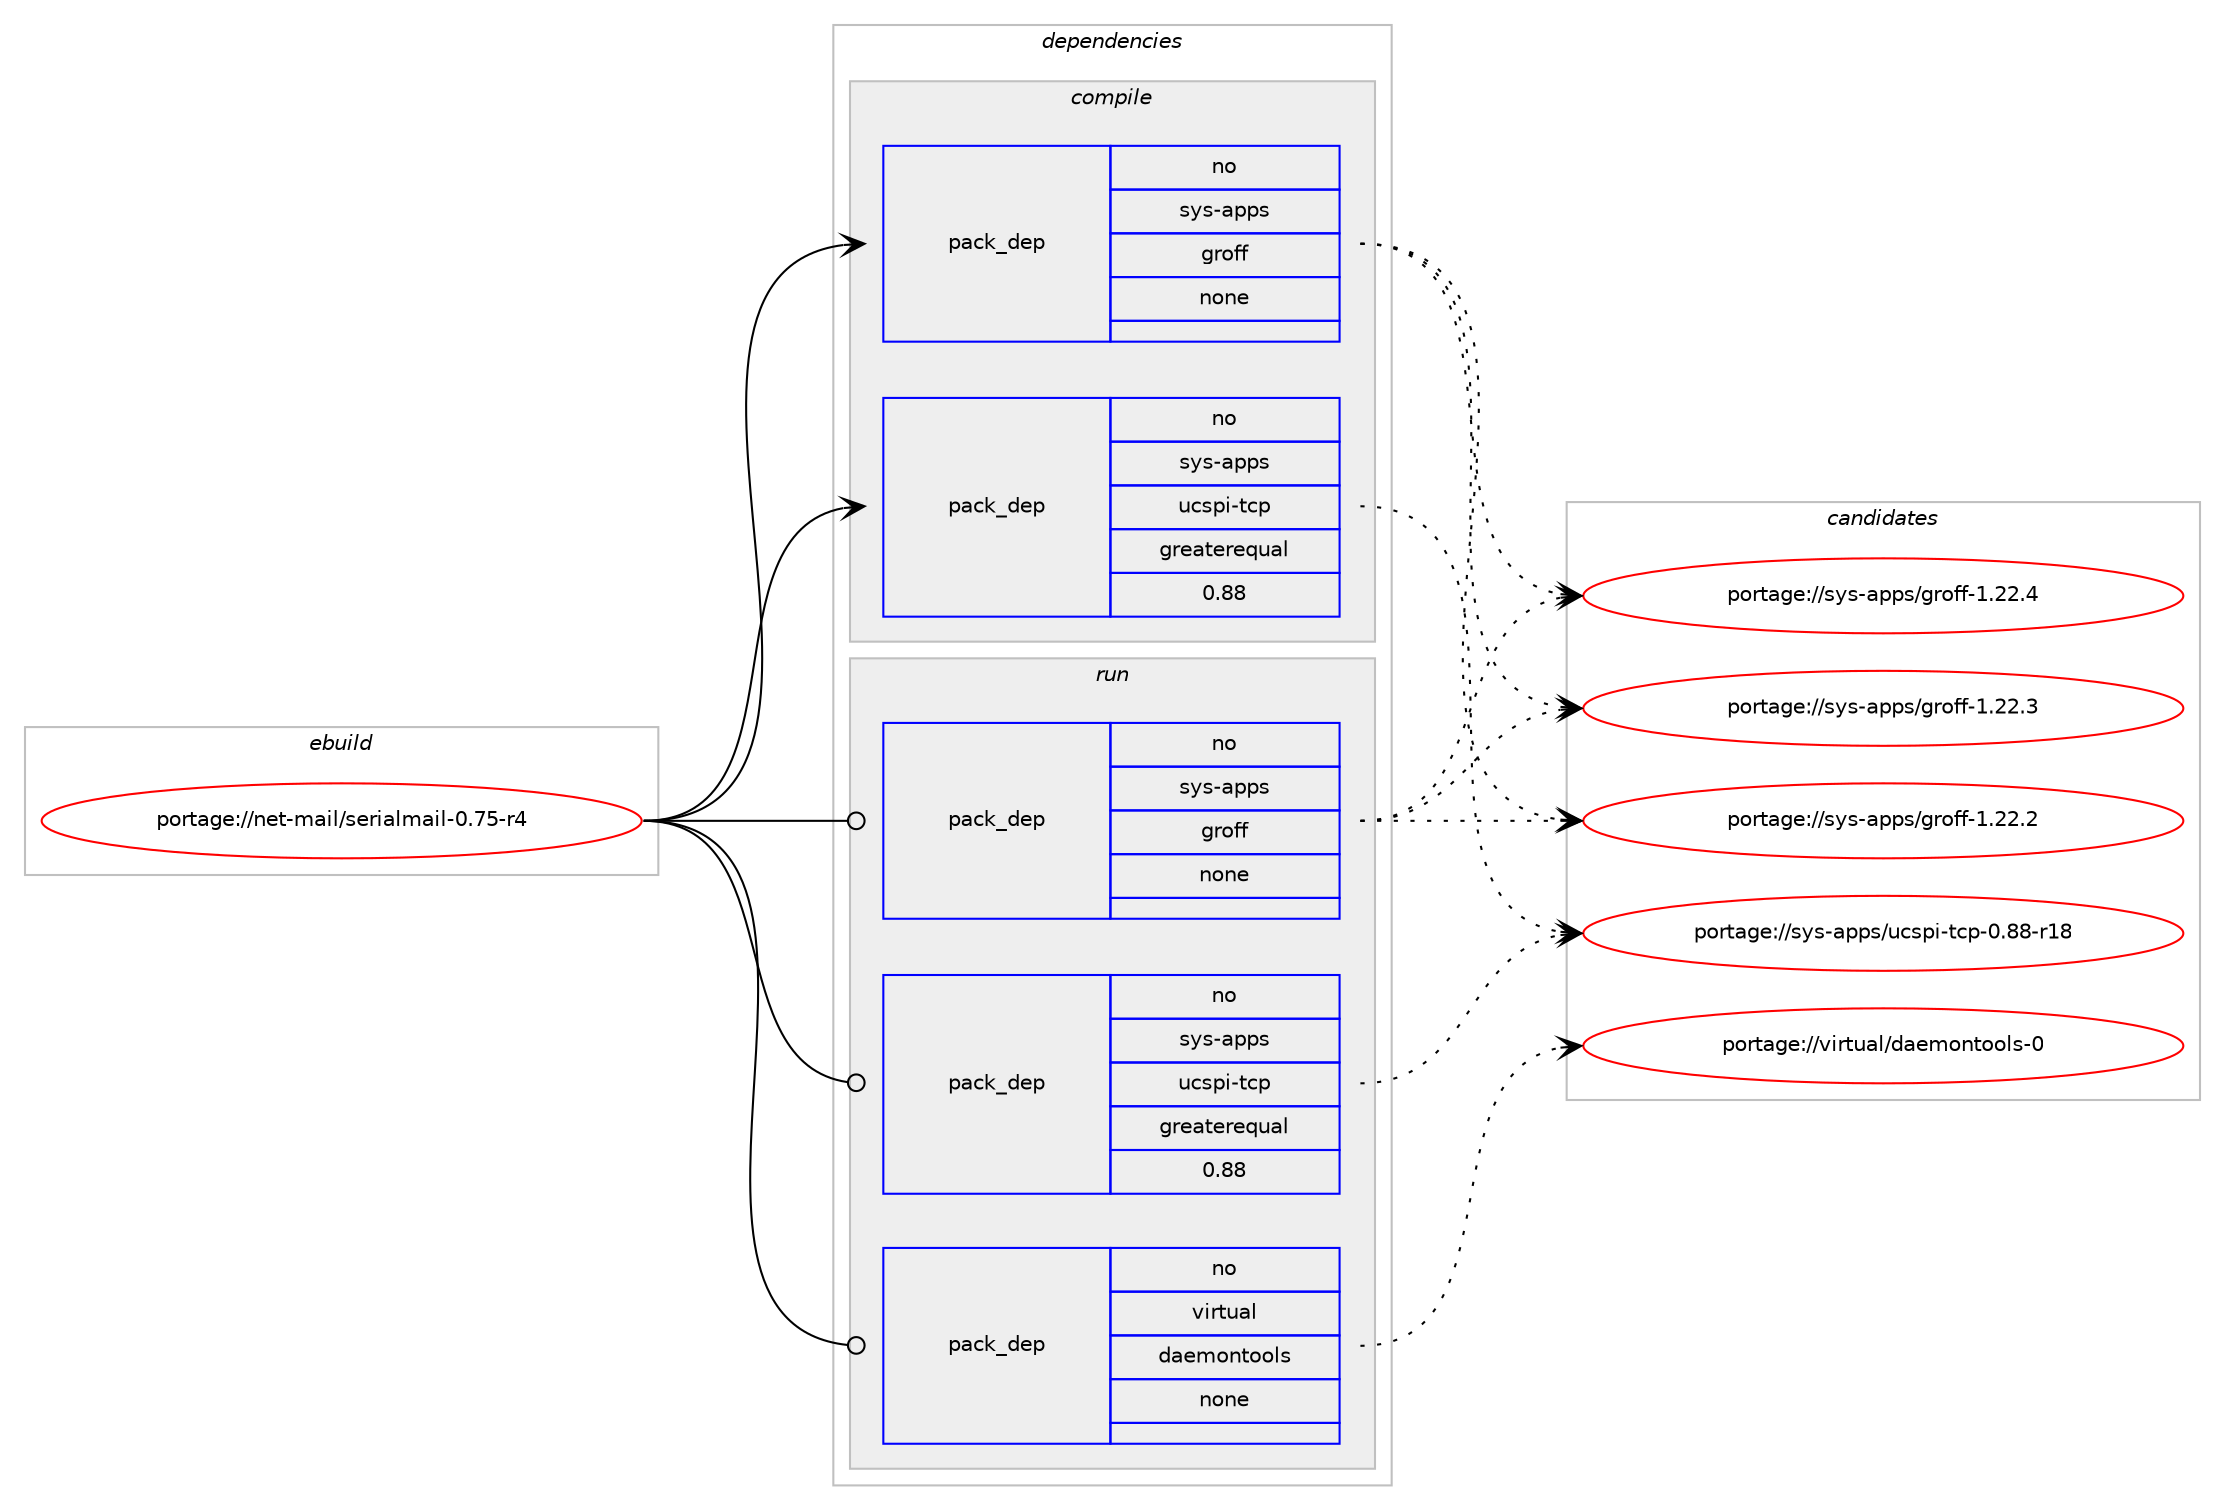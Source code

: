 digraph prolog {

# *************
# Graph options
# *************

newrank=true;
concentrate=true;
compound=true;
graph [rankdir=LR,fontname=Helvetica,fontsize=10,ranksep=1.5];#, ranksep=2.5, nodesep=0.2];
edge  [arrowhead=vee];
node  [fontname=Helvetica,fontsize=10];

# **********
# The ebuild
# **********

subgraph cluster_leftcol {
color=gray;
rank=same;
label=<<i>ebuild</i>>;
id [label="portage://net-mail/serialmail-0.75-r4", color=red, width=4, href="../net-mail/serialmail-0.75-r4.svg"];
}

# ****************
# The dependencies
# ****************

subgraph cluster_midcol {
color=gray;
label=<<i>dependencies</i>>;
subgraph cluster_compile {
fillcolor="#eeeeee";
style=filled;
label=<<i>compile</i>>;
subgraph pack59292 {
dependency76468 [label=<<TABLE BORDER="0" CELLBORDER="1" CELLSPACING="0" CELLPADDING="4" WIDTH="220"><TR><TD ROWSPAN="6" CELLPADDING="30">pack_dep</TD></TR><TR><TD WIDTH="110">no</TD></TR><TR><TD>sys-apps</TD></TR><TR><TD>groff</TD></TR><TR><TD>none</TD></TR><TR><TD></TD></TR></TABLE>>, shape=none, color=blue];
}
id:e -> dependency76468:w [weight=20,style="solid",arrowhead="vee"];
subgraph pack59293 {
dependency76469 [label=<<TABLE BORDER="0" CELLBORDER="1" CELLSPACING="0" CELLPADDING="4" WIDTH="220"><TR><TD ROWSPAN="6" CELLPADDING="30">pack_dep</TD></TR><TR><TD WIDTH="110">no</TD></TR><TR><TD>sys-apps</TD></TR><TR><TD>ucspi-tcp</TD></TR><TR><TD>greaterequal</TD></TR><TR><TD>0.88</TD></TR></TABLE>>, shape=none, color=blue];
}
id:e -> dependency76469:w [weight=20,style="solid",arrowhead="vee"];
}
subgraph cluster_compileandrun {
fillcolor="#eeeeee";
style=filled;
label=<<i>compile and run</i>>;
}
subgraph cluster_run {
fillcolor="#eeeeee";
style=filled;
label=<<i>run</i>>;
subgraph pack59294 {
dependency76470 [label=<<TABLE BORDER="0" CELLBORDER="1" CELLSPACING="0" CELLPADDING="4" WIDTH="220"><TR><TD ROWSPAN="6" CELLPADDING="30">pack_dep</TD></TR><TR><TD WIDTH="110">no</TD></TR><TR><TD>sys-apps</TD></TR><TR><TD>groff</TD></TR><TR><TD>none</TD></TR><TR><TD></TD></TR></TABLE>>, shape=none, color=blue];
}
id:e -> dependency76470:w [weight=20,style="solid",arrowhead="odot"];
subgraph pack59295 {
dependency76471 [label=<<TABLE BORDER="0" CELLBORDER="1" CELLSPACING="0" CELLPADDING="4" WIDTH="220"><TR><TD ROWSPAN="6" CELLPADDING="30">pack_dep</TD></TR><TR><TD WIDTH="110">no</TD></TR><TR><TD>sys-apps</TD></TR><TR><TD>ucspi-tcp</TD></TR><TR><TD>greaterequal</TD></TR><TR><TD>0.88</TD></TR></TABLE>>, shape=none, color=blue];
}
id:e -> dependency76471:w [weight=20,style="solid",arrowhead="odot"];
subgraph pack59296 {
dependency76472 [label=<<TABLE BORDER="0" CELLBORDER="1" CELLSPACING="0" CELLPADDING="4" WIDTH="220"><TR><TD ROWSPAN="6" CELLPADDING="30">pack_dep</TD></TR><TR><TD WIDTH="110">no</TD></TR><TR><TD>virtual</TD></TR><TR><TD>daemontools</TD></TR><TR><TD>none</TD></TR><TR><TD></TD></TR></TABLE>>, shape=none, color=blue];
}
id:e -> dependency76472:w [weight=20,style="solid",arrowhead="odot"];
}
}

# **************
# The candidates
# **************

subgraph cluster_choices {
rank=same;
color=gray;
label=<<i>candidates</i>>;

subgraph choice59292 {
color=black;
nodesep=1;
choice11512111545971121121154710311411110210245494650504652 [label="portage://sys-apps/groff-1.22.4", color=red, width=4,href="../sys-apps/groff-1.22.4.svg"];
choice11512111545971121121154710311411110210245494650504651 [label="portage://sys-apps/groff-1.22.3", color=red, width=4,href="../sys-apps/groff-1.22.3.svg"];
choice11512111545971121121154710311411110210245494650504650 [label="portage://sys-apps/groff-1.22.2", color=red, width=4,href="../sys-apps/groff-1.22.2.svg"];
dependency76468:e -> choice11512111545971121121154710311411110210245494650504652:w [style=dotted,weight="100"];
dependency76468:e -> choice11512111545971121121154710311411110210245494650504651:w [style=dotted,weight="100"];
dependency76468:e -> choice11512111545971121121154710311411110210245494650504650:w [style=dotted,weight="100"];
}
subgraph choice59293 {
color=black;
nodesep=1;
choice1151211154597112112115471179911511210545116991124548465656451144956 [label="portage://sys-apps/ucspi-tcp-0.88-r18", color=red, width=4,href="../sys-apps/ucspi-tcp-0.88-r18.svg"];
dependency76469:e -> choice1151211154597112112115471179911511210545116991124548465656451144956:w [style=dotted,weight="100"];
}
subgraph choice59294 {
color=black;
nodesep=1;
choice11512111545971121121154710311411110210245494650504652 [label="portage://sys-apps/groff-1.22.4", color=red, width=4,href="../sys-apps/groff-1.22.4.svg"];
choice11512111545971121121154710311411110210245494650504651 [label="portage://sys-apps/groff-1.22.3", color=red, width=4,href="../sys-apps/groff-1.22.3.svg"];
choice11512111545971121121154710311411110210245494650504650 [label="portage://sys-apps/groff-1.22.2", color=red, width=4,href="../sys-apps/groff-1.22.2.svg"];
dependency76470:e -> choice11512111545971121121154710311411110210245494650504652:w [style=dotted,weight="100"];
dependency76470:e -> choice11512111545971121121154710311411110210245494650504651:w [style=dotted,weight="100"];
dependency76470:e -> choice11512111545971121121154710311411110210245494650504650:w [style=dotted,weight="100"];
}
subgraph choice59295 {
color=black;
nodesep=1;
choice1151211154597112112115471179911511210545116991124548465656451144956 [label="portage://sys-apps/ucspi-tcp-0.88-r18", color=red, width=4,href="../sys-apps/ucspi-tcp-0.88-r18.svg"];
dependency76471:e -> choice1151211154597112112115471179911511210545116991124548465656451144956:w [style=dotted,weight="100"];
}
subgraph choice59296 {
color=black;
nodesep=1;
choice1181051141161179710847100971011091111101161111111081154548 [label="portage://virtual/daemontools-0", color=red, width=4,href="../virtual/daemontools-0.svg"];
dependency76472:e -> choice1181051141161179710847100971011091111101161111111081154548:w [style=dotted,weight="100"];
}
}

}
